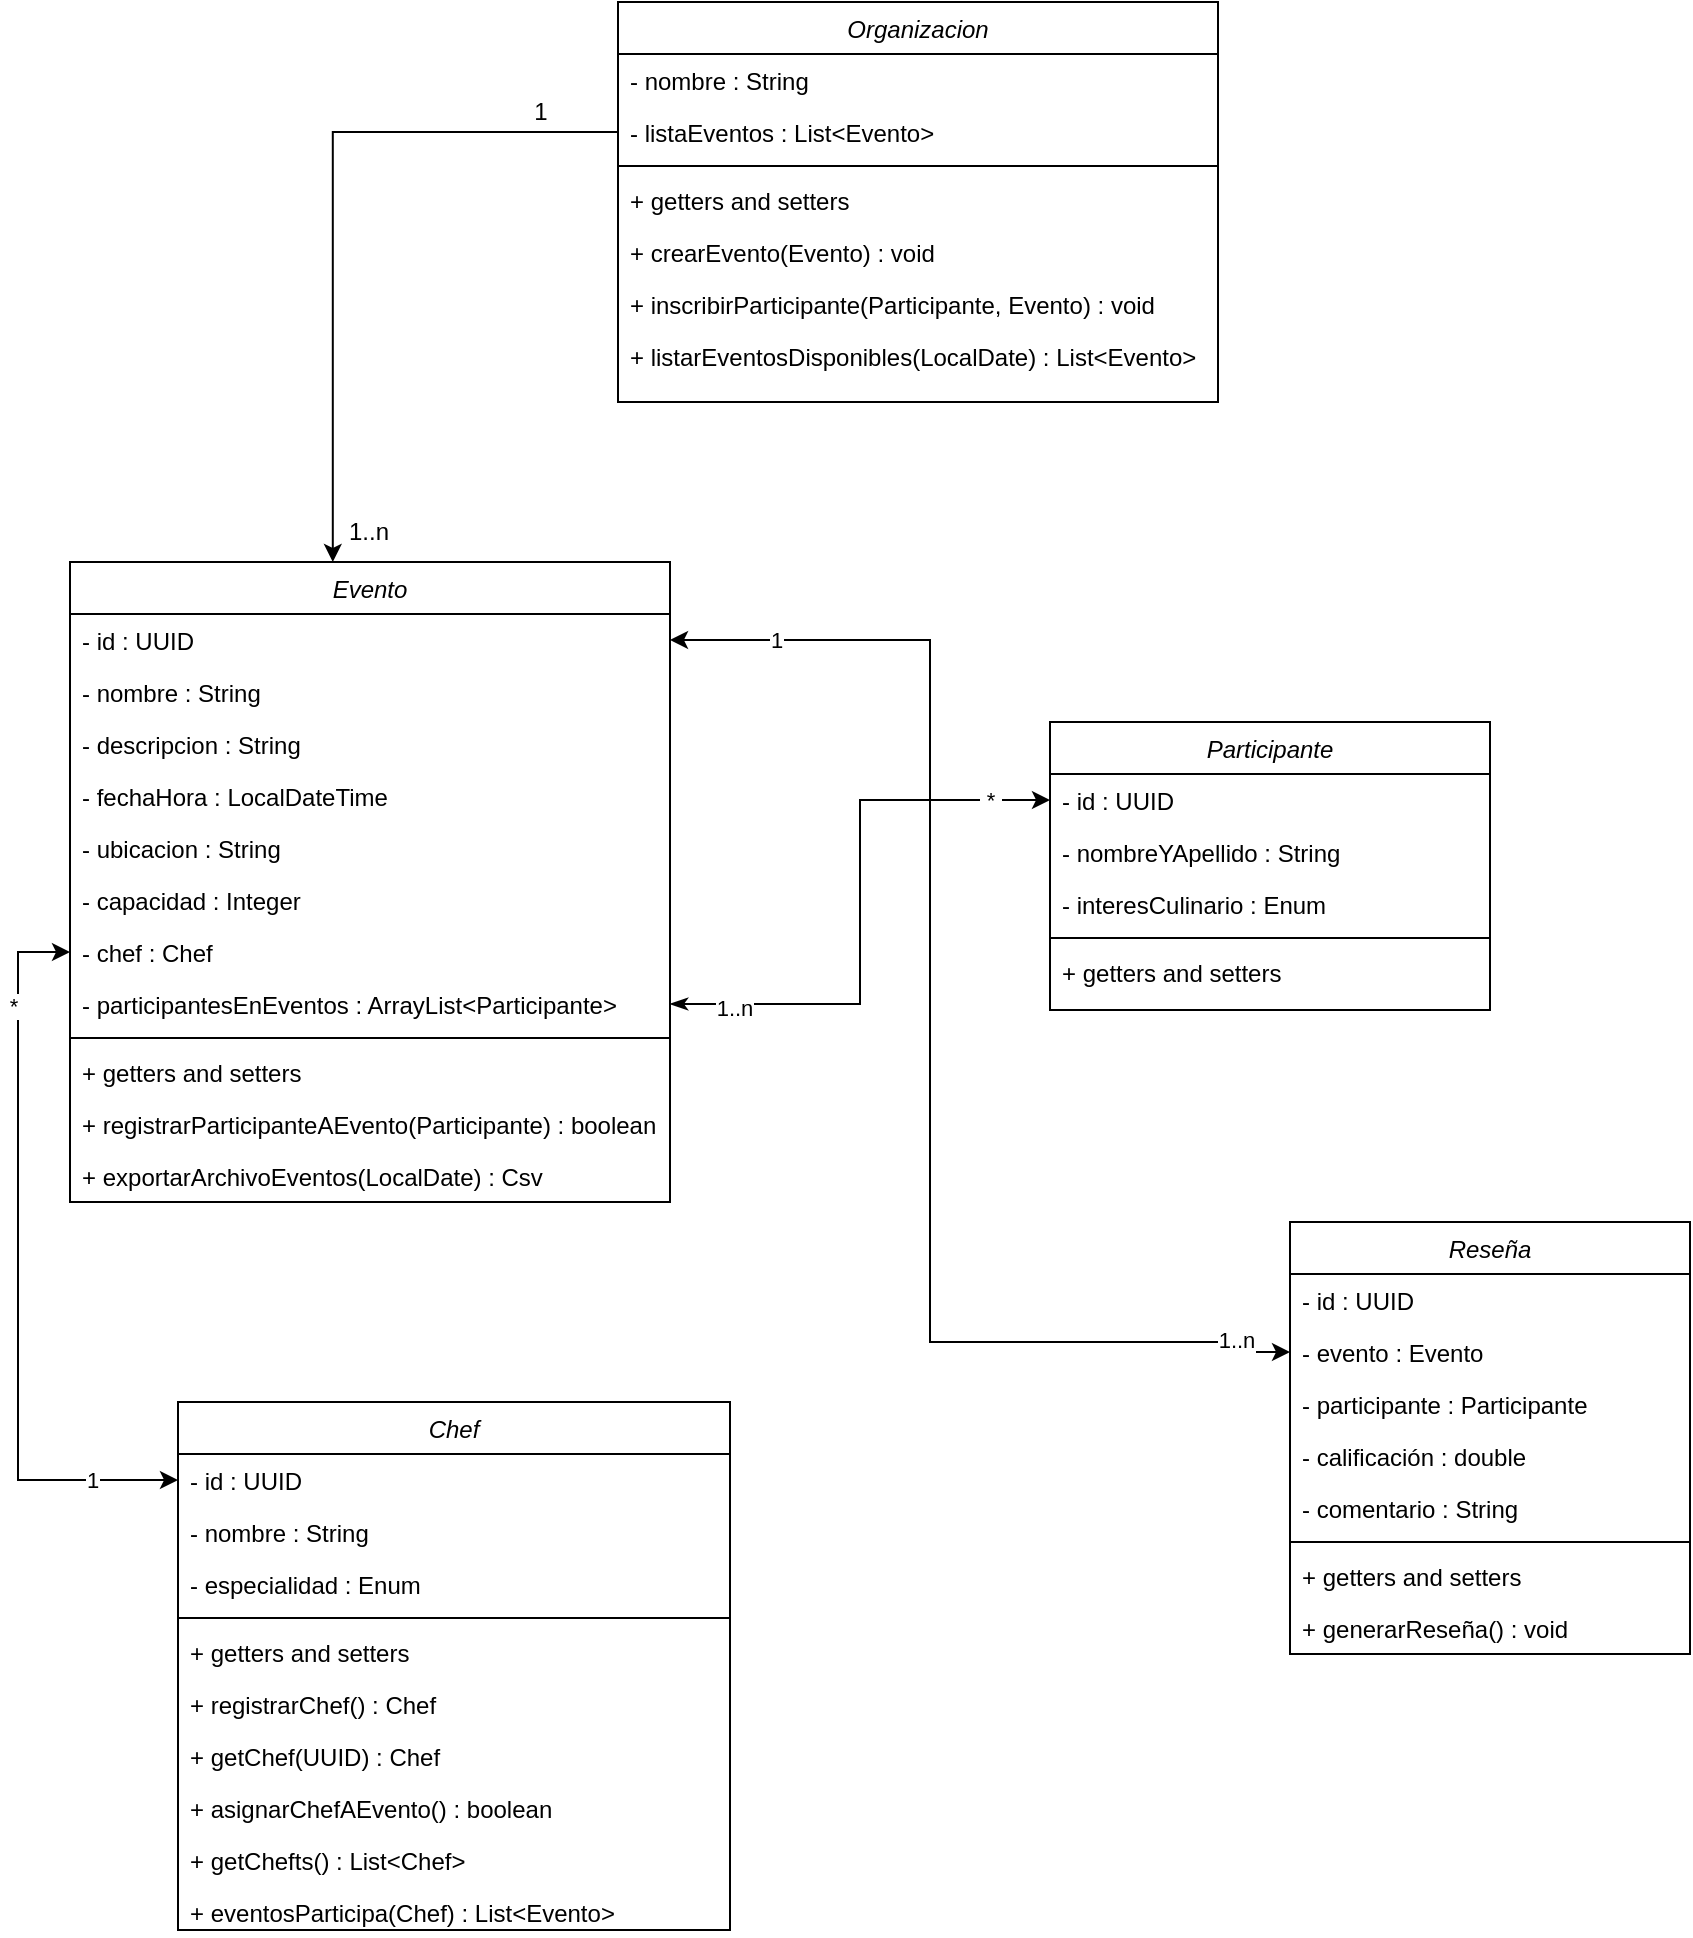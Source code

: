 <mxfile version="23.1.5" type="device">
  <diagram id="C5RBs43oDa-KdzZeNtuy" name="Page-1">
    <mxGraphModel dx="954" dy="674" grid="1" gridSize="10" guides="1" tooltips="1" connect="1" arrows="1" fold="1" page="1" pageScale="1" pageWidth="827" pageHeight="1169" math="0" shadow="0">
      <root>
        <mxCell id="WIyWlLk6GJQsqaUBKTNV-0" />
        <mxCell id="WIyWlLk6GJQsqaUBKTNV-1" parent="WIyWlLk6GJQsqaUBKTNV-0" />
        <mxCell id="zkfFHV4jXpPFQw0GAbJ--0" value="Chef" style="swimlane;fontStyle=2;align=center;verticalAlign=top;childLayout=stackLayout;horizontal=1;startSize=26;horizontalStack=0;resizeParent=1;resizeLast=0;collapsible=1;marginBottom=0;rounded=0;shadow=0;strokeWidth=1;" parent="WIyWlLk6GJQsqaUBKTNV-1" vertex="1">
          <mxGeometry x="114" y="720" width="276" height="264" as="geometry">
            <mxRectangle x="230" y="140" width="160" height="26" as="alternateBounds" />
          </mxGeometry>
        </mxCell>
        <mxCell id="zkfFHV4jXpPFQw0GAbJ--1" value="- id : UUID" style="text;align=left;verticalAlign=top;spacingLeft=4;spacingRight=4;overflow=hidden;rotatable=0;points=[[0,0.5],[1,0.5]];portConstraint=eastwest;" parent="zkfFHV4jXpPFQw0GAbJ--0" vertex="1">
          <mxGeometry y="26" width="276" height="26" as="geometry" />
        </mxCell>
        <mxCell id="KGZuncBPhr11wPIyPdsB-3" value="- nombre : String" style="text;align=left;verticalAlign=top;spacingLeft=4;spacingRight=4;overflow=hidden;rotatable=0;points=[[0,0.5],[1,0.5]];portConstraint=eastwest;" parent="zkfFHV4jXpPFQw0GAbJ--0" vertex="1">
          <mxGeometry y="52" width="276" height="26" as="geometry" />
        </mxCell>
        <mxCell id="KGZuncBPhr11wPIyPdsB-2" value="- especialidad : Enum" style="text;align=left;verticalAlign=top;spacingLeft=4;spacingRight=4;overflow=hidden;rotatable=0;points=[[0,0.5],[1,0.5]];portConstraint=eastwest;" parent="zkfFHV4jXpPFQw0GAbJ--0" vertex="1">
          <mxGeometry y="78" width="276" height="26" as="geometry" />
        </mxCell>
        <mxCell id="zkfFHV4jXpPFQw0GAbJ--4" value="" style="line;html=1;strokeWidth=1;align=left;verticalAlign=middle;spacingTop=-1;spacingLeft=3;spacingRight=3;rotatable=0;labelPosition=right;points=[];portConstraint=eastwest;" parent="zkfFHV4jXpPFQw0GAbJ--0" vertex="1">
          <mxGeometry y="104" width="276" height="8" as="geometry" />
        </mxCell>
        <mxCell id="zkfFHV4jXpPFQw0GAbJ--5" value="+ getters and setters" style="text;align=left;verticalAlign=top;spacingLeft=4;spacingRight=4;overflow=hidden;rotatable=0;points=[[0,0.5],[1,0.5]];portConstraint=eastwest;" parent="zkfFHV4jXpPFQw0GAbJ--0" vertex="1">
          <mxGeometry y="112" width="276" height="26" as="geometry" />
        </mxCell>
        <mxCell id="-o95lom4peiF-2TDfs_D-2" value="+ registrarChef() : Chef" style="text;align=left;verticalAlign=top;spacingLeft=4;spacingRight=4;overflow=hidden;rotatable=0;points=[[0,0.5],[1,0.5]];portConstraint=eastwest;" vertex="1" parent="zkfFHV4jXpPFQw0GAbJ--0">
          <mxGeometry y="138" width="276" height="26" as="geometry" />
        </mxCell>
        <mxCell id="-o95lom4peiF-2TDfs_D-7" value="+ getChef(UUID) : Chef" style="text;align=left;verticalAlign=top;spacingLeft=4;spacingRight=4;overflow=hidden;rotatable=0;points=[[0,0.5],[1,0.5]];portConstraint=eastwest;" vertex="1" parent="zkfFHV4jXpPFQw0GAbJ--0">
          <mxGeometry y="164" width="276" height="26" as="geometry" />
        </mxCell>
        <mxCell id="-o95lom4peiF-2TDfs_D-3" value="+ asignarChefAEvento() : boolean" style="text;align=left;verticalAlign=top;spacingLeft=4;spacingRight=4;overflow=hidden;rotatable=0;points=[[0,0.5],[1,0.5]];portConstraint=eastwest;" vertex="1" parent="zkfFHV4jXpPFQw0GAbJ--0">
          <mxGeometry y="190" width="276" height="26" as="geometry" />
        </mxCell>
        <mxCell id="-o95lom4peiF-2TDfs_D-5" value="+ getChefts() : List&lt;Chef&gt;" style="text;align=left;verticalAlign=top;spacingLeft=4;spacingRight=4;overflow=hidden;rotatable=0;points=[[0,0.5],[1,0.5]];portConstraint=eastwest;" vertex="1" parent="zkfFHV4jXpPFQw0GAbJ--0">
          <mxGeometry y="216" width="276" height="26" as="geometry" />
        </mxCell>
        <mxCell id="-o95lom4peiF-2TDfs_D-0" value="+ eventosParticipa(Chef) : List&lt;Evento&gt;" style="text;align=left;verticalAlign=top;spacingLeft=4;spacingRight=4;overflow=hidden;rotatable=0;points=[[0,0.5],[1,0.5]];portConstraint=eastwest;" vertex="1" parent="zkfFHV4jXpPFQw0GAbJ--0">
          <mxGeometry y="242" width="276" height="22" as="geometry" />
        </mxCell>
        <mxCell id="L-wcOWw1PUIB1mRJXQNM-1" value="Evento" style="swimlane;fontStyle=2;align=center;verticalAlign=top;childLayout=stackLayout;horizontal=1;startSize=26;horizontalStack=0;resizeParent=1;resizeLast=0;collapsible=1;marginBottom=0;rounded=0;shadow=0;strokeWidth=1;" parent="WIyWlLk6GJQsqaUBKTNV-1" vertex="1">
          <mxGeometry x="60" y="300" width="300" height="320" as="geometry">
            <mxRectangle x="230" y="140" width="160" height="26" as="alternateBounds" />
          </mxGeometry>
        </mxCell>
        <mxCell id="L-wcOWw1PUIB1mRJXQNM-2" value="- id : UUID" style="text;align=left;verticalAlign=top;spacingLeft=4;spacingRight=4;overflow=hidden;rotatable=0;points=[[0,0.5],[1,0.5]];portConstraint=eastwest;" parent="L-wcOWw1PUIB1mRJXQNM-1" vertex="1">
          <mxGeometry y="26" width="300" height="26" as="geometry" />
        </mxCell>
        <mxCell id="L-wcOWw1PUIB1mRJXQNM-10" value="- nombre : String" style="text;align=left;verticalAlign=top;spacingLeft=4;spacingRight=4;overflow=hidden;rotatable=0;points=[[0,0.5],[1,0.5]];portConstraint=eastwest;" parent="L-wcOWw1PUIB1mRJXQNM-1" vertex="1">
          <mxGeometry y="52" width="300" height="26" as="geometry" />
        </mxCell>
        <mxCell id="L-wcOWw1PUIB1mRJXQNM-9" value="- descripcion : String" style="text;align=left;verticalAlign=top;spacingLeft=4;spacingRight=4;overflow=hidden;rotatable=0;points=[[0,0.5],[1,0.5]];portConstraint=eastwest;" parent="L-wcOWw1PUIB1mRJXQNM-1" vertex="1">
          <mxGeometry y="78" width="300" height="26" as="geometry" />
        </mxCell>
        <mxCell id="L-wcOWw1PUIB1mRJXQNM-11" value="- fechaHora : LocalDateTime" style="text;align=left;verticalAlign=top;spacingLeft=4;spacingRight=4;overflow=hidden;rotatable=0;points=[[0,0.5],[1,0.5]];portConstraint=eastwest;" parent="L-wcOWw1PUIB1mRJXQNM-1" vertex="1">
          <mxGeometry y="104" width="300" height="26" as="geometry" />
        </mxCell>
        <mxCell id="L-wcOWw1PUIB1mRJXQNM-12" value="- ubicacion : String" style="text;align=left;verticalAlign=top;spacingLeft=4;spacingRight=4;overflow=hidden;rotatable=0;points=[[0,0.5],[1,0.5]];portConstraint=eastwest;" parent="L-wcOWw1PUIB1mRJXQNM-1" vertex="1">
          <mxGeometry y="130" width="300" height="26" as="geometry" />
        </mxCell>
        <mxCell id="L-wcOWw1PUIB1mRJXQNM-13" value="- capacidad : Integer" style="text;align=left;verticalAlign=top;spacingLeft=4;spacingRight=4;overflow=hidden;rotatable=0;points=[[0,0.5],[1,0.5]];portConstraint=eastwest;" parent="L-wcOWw1PUIB1mRJXQNM-1" vertex="1">
          <mxGeometry y="156" width="300" height="26" as="geometry" />
        </mxCell>
        <mxCell id="L-wcOWw1PUIB1mRJXQNM-14" value="- chef : Chef" style="text;align=left;verticalAlign=top;spacingLeft=4;spacingRight=4;overflow=hidden;rotatable=0;points=[[0,0.5],[1,0.5]];portConstraint=eastwest;" parent="L-wcOWw1PUIB1mRJXQNM-1" vertex="1">
          <mxGeometry y="182" width="300" height="26" as="geometry" />
        </mxCell>
        <mxCell id="SYPBV0uicCHIOYa86j9V-1" value="- participantesEnEventos : ArrayList&lt;Participante&gt;" style="text;align=left;verticalAlign=top;spacingLeft=4;spacingRight=4;overflow=hidden;rotatable=0;points=[[0,0.5],[1,0.5]];portConstraint=eastwest;" parent="L-wcOWw1PUIB1mRJXQNM-1" vertex="1">
          <mxGeometry y="208" width="300" height="26" as="geometry" />
        </mxCell>
        <mxCell id="L-wcOWw1PUIB1mRJXQNM-3" value="" style="line;html=1;strokeWidth=1;align=left;verticalAlign=middle;spacingTop=-1;spacingLeft=3;spacingRight=3;rotatable=0;labelPosition=right;points=[];portConstraint=eastwest;" parent="L-wcOWw1PUIB1mRJXQNM-1" vertex="1">
          <mxGeometry y="234" width="300" height="8" as="geometry" />
        </mxCell>
        <mxCell id="L-wcOWw1PUIB1mRJXQNM-4" value="+ getters and setters" style="text;align=left;verticalAlign=top;spacingLeft=4;spacingRight=4;overflow=hidden;rotatable=0;points=[[0,0.5],[1,0.5]];portConstraint=eastwest;" parent="L-wcOWw1PUIB1mRJXQNM-1" vertex="1">
          <mxGeometry y="242" width="300" height="26" as="geometry" />
        </mxCell>
        <mxCell id="-o95lom4peiF-2TDfs_D-1" value="+ registrarParticipanteAEvento(Participante) : boolean" style="text;align=left;verticalAlign=top;spacingLeft=4;spacingRight=4;overflow=hidden;rotatable=0;points=[[0,0.5],[1,0.5]];portConstraint=eastwest;" vertex="1" parent="L-wcOWw1PUIB1mRJXQNM-1">
          <mxGeometry y="268" width="300" height="26" as="geometry" />
        </mxCell>
        <mxCell id="0cnOEByZw1m67d4b2Y_T-19" value="+ exportarArchivoEventos(LocalDate) : Csv" style="text;align=left;verticalAlign=top;spacingLeft=4;spacingRight=4;overflow=hidden;rotatable=0;points=[[0,0.5],[1,0.5]];portConstraint=eastwest;" parent="L-wcOWw1PUIB1mRJXQNM-1" vertex="1">
          <mxGeometry y="294" width="300" height="26" as="geometry" />
        </mxCell>
        <mxCell id="L-wcOWw1PUIB1mRJXQNM-5" value="Participante" style="swimlane;fontStyle=2;align=center;verticalAlign=top;childLayout=stackLayout;horizontal=1;startSize=26;horizontalStack=0;resizeParent=1;resizeLast=0;collapsible=1;marginBottom=0;rounded=0;shadow=0;strokeWidth=1;" parent="WIyWlLk6GJQsqaUBKTNV-1" vertex="1">
          <mxGeometry x="550" y="380" width="220" height="144" as="geometry">
            <mxRectangle x="230" y="140" width="160" height="26" as="alternateBounds" />
          </mxGeometry>
        </mxCell>
        <mxCell id="L-wcOWw1PUIB1mRJXQNM-6" value="- id : UUID" style="text;align=left;verticalAlign=top;spacingLeft=4;spacingRight=4;overflow=hidden;rotatable=0;points=[[0,0.5],[1,0.5]];portConstraint=eastwest;" parent="L-wcOWw1PUIB1mRJXQNM-5" vertex="1">
          <mxGeometry y="26" width="220" height="26" as="geometry" />
        </mxCell>
        <mxCell id="L-wcOWw1PUIB1mRJXQNM-18" value="- nombreYApellido : String" style="text;align=left;verticalAlign=top;spacingLeft=4;spacingRight=4;overflow=hidden;rotatable=0;points=[[0,0.5],[1,0.5]];portConstraint=eastwest;" parent="L-wcOWw1PUIB1mRJXQNM-5" vertex="1">
          <mxGeometry y="52" width="220" height="26" as="geometry" />
        </mxCell>
        <mxCell id="L-wcOWw1PUIB1mRJXQNM-17" value="- interesCulinario : Enum" style="text;align=left;verticalAlign=top;spacingLeft=4;spacingRight=4;overflow=hidden;rotatable=0;points=[[0,0.5],[1,0.5]];portConstraint=eastwest;" parent="L-wcOWw1PUIB1mRJXQNM-5" vertex="1">
          <mxGeometry y="78" width="220" height="26" as="geometry" />
        </mxCell>
        <mxCell id="L-wcOWw1PUIB1mRJXQNM-7" value="" style="line;html=1;strokeWidth=1;align=left;verticalAlign=middle;spacingTop=-1;spacingLeft=3;spacingRight=3;rotatable=0;labelPosition=right;points=[];portConstraint=eastwest;" parent="L-wcOWw1PUIB1mRJXQNM-5" vertex="1">
          <mxGeometry y="104" width="220" height="8" as="geometry" />
        </mxCell>
        <mxCell id="L-wcOWw1PUIB1mRJXQNM-8" value="+ getters and setters" style="text;align=left;verticalAlign=top;spacingLeft=4;spacingRight=4;overflow=hidden;rotatable=0;points=[[0,0.5],[1,0.5]];portConstraint=eastwest;" parent="L-wcOWw1PUIB1mRJXQNM-5" vertex="1">
          <mxGeometry y="112" width="220" height="26" as="geometry" />
        </mxCell>
        <mxCell id="KGZuncBPhr11wPIyPdsB-4" value="Reseña" style="swimlane;fontStyle=2;align=center;verticalAlign=top;childLayout=stackLayout;horizontal=1;startSize=26;horizontalStack=0;resizeParent=1;resizeLast=0;collapsible=1;marginBottom=0;rounded=0;shadow=0;strokeWidth=1;" parent="WIyWlLk6GJQsqaUBKTNV-1" vertex="1">
          <mxGeometry x="670" y="630" width="200" height="216" as="geometry">
            <mxRectangle x="230" y="140" width="160" height="26" as="alternateBounds" />
          </mxGeometry>
        </mxCell>
        <mxCell id="KGZuncBPhr11wPIyPdsB-5" value="- id : UUID" style="text;align=left;verticalAlign=top;spacingLeft=4;spacingRight=4;overflow=hidden;rotatable=0;points=[[0,0.5],[1,0.5]];portConstraint=eastwest;" parent="KGZuncBPhr11wPIyPdsB-4" vertex="1">
          <mxGeometry y="26" width="200" height="26" as="geometry" />
        </mxCell>
        <mxCell id="KGZuncBPhr11wPIyPdsB-6" value="- evento : Evento" style="text;align=left;verticalAlign=top;spacingLeft=4;spacingRight=4;overflow=hidden;rotatable=0;points=[[0,0.5],[1,0.5]];portConstraint=eastwest;" parent="KGZuncBPhr11wPIyPdsB-4" vertex="1">
          <mxGeometry y="52" width="200" height="26" as="geometry" />
        </mxCell>
        <mxCell id="KGZuncBPhr11wPIyPdsB-7" value="- participante : Participante" style="text;align=left;verticalAlign=top;spacingLeft=4;spacingRight=4;overflow=hidden;rotatable=0;points=[[0,0.5],[1,0.5]];portConstraint=eastwest;" parent="KGZuncBPhr11wPIyPdsB-4" vertex="1">
          <mxGeometry y="78" width="200" height="26" as="geometry" />
        </mxCell>
        <mxCell id="KGZuncBPhr11wPIyPdsB-8" value="- calificación : double" style="text;align=left;verticalAlign=top;spacingLeft=4;spacingRight=4;overflow=hidden;rotatable=0;points=[[0,0.5],[1,0.5]];portConstraint=eastwest;" parent="KGZuncBPhr11wPIyPdsB-4" vertex="1">
          <mxGeometry y="104" width="200" height="26" as="geometry" />
        </mxCell>
        <mxCell id="KGZuncBPhr11wPIyPdsB-11" value="- comentario : String" style="text;align=left;verticalAlign=top;spacingLeft=4;spacingRight=4;overflow=hidden;rotatable=0;points=[[0,0.5],[1,0.5]];portConstraint=eastwest;" parent="KGZuncBPhr11wPIyPdsB-4" vertex="1">
          <mxGeometry y="130" width="200" height="26" as="geometry" />
        </mxCell>
        <mxCell id="KGZuncBPhr11wPIyPdsB-9" value="" style="line;html=1;strokeWidth=1;align=left;verticalAlign=middle;spacingTop=-1;spacingLeft=3;spacingRight=3;rotatable=0;labelPosition=right;points=[];portConstraint=eastwest;" parent="KGZuncBPhr11wPIyPdsB-4" vertex="1">
          <mxGeometry y="156" width="200" height="8" as="geometry" />
        </mxCell>
        <mxCell id="KGZuncBPhr11wPIyPdsB-10" value="+ getters and setters" style="text;align=left;verticalAlign=top;spacingLeft=4;spacingRight=4;overflow=hidden;rotatable=0;points=[[0,0.5],[1,0.5]];portConstraint=eastwest;" parent="KGZuncBPhr11wPIyPdsB-4" vertex="1">
          <mxGeometry y="164" width="200" height="26" as="geometry" />
        </mxCell>
        <mxCell id="0cnOEByZw1m67d4b2Y_T-16" value="+ generarReseña() : void" style="text;align=left;verticalAlign=top;spacingLeft=4;spacingRight=4;overflow=hidden;rotatable=0;points=[[0,0.5],[1,0.5]];portConstraint=eastwest;" parent="KGZuncBPhr11wPIyPdsB-4" vertex="1">
          <mxGeometry y="190" width="200" height="26" as="geometry" />
        </mxCell>
        <mxCell id="0cnOEByZw1m67d4b2Y_T-1" style="rounded=0;orthogonalLoop=1;jettySize=auto;html=1;exitX=0;exitY=0.5;exitDx=0;exitDy=0;entryX=0;entryY=0.5;entryDx=0;entryDy=0;edgeStyle=orthogonalEdgeStyle;startArrow=classic;startFill=1;" parent="WIyWlLk6GJQsqaUBKTNV-1" source="L-wcOWw1PUIB1mRJXQNM-14" target="zkfFHV4jXpPFQw0GAbJ--1" edge="1">
          <mxGeometry relative="1" as="geometry">
            <Array as="points">
              <mxPoint x="34" y="495" />
              <mxPoint x="34" y="759" />
            </Array>
          </mxGeometry>
        </mxCell>
        <mxCell id="-o95lom4peiF-2TDfs_D-18" value="*&amp;nbsp;" style="edgeLabel;html=1;align=center;verticalAlign=middle;resizable=0;points=[];" vertex="1" connectable="0" parent="0cnOEByZw1m67d4b2Y_T-1">
          <mxGeometry x="-0.714" y="-1" relative="1" as="geometry">
            <mxPoint as="offset" />
          </mxGeometry>
        </mxCell>
        <mxCell id="-o95lom4peiF-2TDfs_D-19" value="1" style="edgeLabel;html=1;align=center;verticalAlign=middle;resizable=0;points=[];" vertex="1" connectable="0" parent="0cnOEByZw1m67d4b2Y_T-1">
          <mxGeometry x="0.768" relative="1" as="geometry">
            <mxPoint as="offset" />
          </mxGeometry>
        </mxCell>
        <mxCell id="0cnOEByZw1m67d4b2Y_T-3" value="Organizacion" style="swimlane;fontStyle=2;align=center;verticalAlign=top;childLayout=stackLayout;horizontal=1;startSize=26;horizontalStack=0;resizeParent=1;resizeLast=0;collapsible=1;marginBottom=0;rounded=0;shadow=0;strokeWidth=1;" parent="WIyWlLk6GJQsqaUBKTNV-1" vertex="1">
          <mxGeometry x="334" y="20" width="300" height="200" as="geometry">
            <mxRectangle x="230" y="140" width="160" height="26" as="alternateBounds" />
          </mxGeometry>
        </mxCell>
        <mxCell id="SYPBV0uicCHIOYa86j9V-8" value="- nombre : String" style="text;align=left;verticalAlign=top;spacingLeft=4;spacingRight=4;overflow=hidden;rotatable=0;points=[[0,0.5],[1,0.5]];portConstraint=eastwest;" parent="0cnOEByZw1m67d4b2Y_T-3" vertex="1">
          <mxGeometry y="26" width="300" height="26" as="geometry" />
        </mxCell>
        <mxCell id="0cnOEByZw1m67d4b2Y_T-7" value="- listaEventos : List&lt;Evento&gt;" style="text;align=left;verticalAlign=top;spacingLeft=4;spacingRight=4;overflow=hidden;rotatable=0;points=[[0,0.5],[1,0.5]];portConstraint=eastwest;" parent="0cnOEByZw1m67d4b2Y_T-3" vertex="1">
          <mxGeometry y="52" width="300" height="26" as="geometry" />
        </mxCell>
        <mxCell id="0cnOEByZw1m67d4b2Y_T-8" value="" style="line;html=1;strokeWidth=1;align=left;verticalAlign=middle;spacingTop=-1;spacingLeft=3;spacingRight=3;rotatable=0;labelPosition=right;points=[];portConstraint=eastwest;" parent="0cnOEByZw1m67d4b2Y_T-3" vertex="1">
          <mxGeometry y="78" width="300" height="8" as="geometry" />
        </mxCell>
        <mxCell id="0cnOEByZw1m67d4b2Y_T-9" value="+ getters and setters" style="text;align=left;verticalAlign=top;spacingLeft=4;spacingRight=4;overflow=hidden;rotatable=0;points=[[0,0.5],[1,0.5]];portConstraint=eastwest;" parent="0cnOEByZw1m67d4b2Y_T-3" vertex="1">
          <mxGeometry y="86" width="300" height="26" as="geometry" />
        </mxCell>
        <mxCell id="0cnOEByZw1m67d4b2Y_T-10" value="+ crearEvento(Evento) : void" style="text;align=left;verticalAlign=top;spacingLeft=4;spacingRight=4;overflow=hidden;rotatable=0;points=[[0,0.5],[1,0.5]];portConstraint=eastwest;" parent="0cnOEByZw1m67d4b2Y_T-3" vertex="1">
          <mxGeometry y="112" width="300" height="26" as="geometry" />
        </mxCell>
        <mxCell id="0cnOEByZw1m67d4b2Y_T-13" value="+ inscribirParticipante(Participante, Evento) : void" style="text;align=left;verticalAlign=top;spacingLeft=4;spacingRight=4;overflow=hidden;rotatable=0;points=[[0,0.5],[1,0.5]];portConstraint=eastwest;" parent="0cnOEByZw1m67d4b2Y_T-3" vertex="1">
          <mxGeometry y="138" width="300" height="26" as="geometry" />
        </mxCell>
        <mxCell id="0cnOEByZw1m67d4b2Y_T-18" value="+ listarEventosDisponibles(LocalDate) : List&lt;Evento&gt;" style="text;align=left;verticalAlign=top;spacingLeft=4;spacingRight=4;overflow=hidden;rotatable=0;points=[[0,0.5],[1,0.5]];portConstraint=eastwest;" parent="0cnOEByZw1m67d4b2Y_T-3" vertex="1">
          <mxGeometry y="164" width="300" height="26" as="geometry" />
        </mxCell>
        <mxCell id="0cnOEByZw1m67d4b2Y_T-11" style="edgeStyle=orthogonalEdgeStyle;rounded=0;orthogonalLoop=1;jettySize=auto;html=1;exitX=0;exitY=0.5;exitDx=0;exitDy=0;entryX=0.438;entryY=0;entryDx=0;entryDy=0;entryPerimeter=0;startArrow=none;startFill=0;" parent="WIyWlLk6GJQsqaUBKTNV-1" source="0cnOEByZw1m67d4b2Y_T-7" target="L-wcOWw1PUIB1mRJXQNM-1" edge="1">
          <mxGeometry relative="1" as="geometry" />
        </mxCell>
        <mxCell id="SYPBV0uicCHIOYa86j9V-0" style="edgeStyle=orthogonalEdgeStyle;rounded=0;orthogonalLoop=1;jettySize=auto;html=1;exitX=1;exitY=0.5;exitDx=0;exitDy=0;startArrow=classicThin;startFill=1;" parent="WIyWlLk6GJQsqaUBKTNV-1" source="SYPBV0uicCHIOYa86j9V-1" target="L-wcOWw1PUIB1mRJXQNM-6" edge="1">
          <mxGeometry relative="1" as="geometry" />
        </mxCell>
        <mxCell id="-o95lom4peiF-2TDfs_D-16" value="&amp;nbsp;*&amp;nbsp;" style="edgeLabel;html=1;align=center;verticalAlign=middle;resizable=0;points=[];" vertex="1" connectable="0" parent="SYPBV0uicCHIOYa86j9V-0">
          <mxGeometry x="0.795" relative="1" as="geometry">
            <mxPoint as="offset" />
          </mxGeometry>
        </mxCell>
        <mxCell id="-o95lom4peiF-2TDfs_D-17" value="1..n" style="edgeLabel;html=1;align=center;verticalAlign=middle;resizable=0;points=[];" vertex="1" connectable="0" parent="SYPBV0uicCHIOYa86j9V-0">
          <mxGeometry x="-0.784" y="-2" relative="1" as="geometry">
            <mxPoint as="offset" />
          </mxGeometry>
        </mxCell>
        <mxCell id="SYPBV0uicCHIOYa86j9V-9" value="1" style="text;html=1;align=center;verticalAlign=middle;resizable=0;points=[];autosize=1;strokeColor=none;fillColor=none;" parent="WIyWlLk6GJQsqaUBKTNV-1" vertex="1">
          <mxGeometry x="280" y="60" width="30" height="30" as="geometry" />
        </mxCell>
        <mxCell id="SYPBV0uicCHIOYa86j9V-10" value="1..n" style="text;html=1;align=center;verticalAlign=middle;resizable=0;points=[];autosize=1;strokeColor=none;fillColor=none;" parent="WIyWlLk6GJQsqaUBKTNV-1" vertex="1">
          <mxGeometry x="189" y="270" width="40" height="30" as="geometry" />
        </mxCell>
        <mxCell id="-o95lom4peiF-2TDfs_D-9" style="edgeStyle=orthogonalEdgeStyle;rounded=0;orthogonalLoop=1;jettySize=auto;html=1;startArrow=classic;startFill=1;entryX=0;entryY=0.5;entryDx=0;entryDy=0;" edge="1" parent="WIyWlLk6GJQsqaUBKTNV-1" source="L-wcOWw1PUIB1mRJXQNM-2" target="KGZuncBPhr11wPIyPdsB-6">
          <mxGeometry relative="1" as="geometry">
            <Array as="points">
              <mxPoint x="490" y="339" />
              <mxPoint x="490" y="690" />
              <mxPoint x="650" y="690" />
              <mxPoint x="650" y="695" />
            </Array>
          </mxGeometry>
        </mxCell>
        <mxCell id="-o95lom4peiF-2TDfs_D-12" value="1" style="edgeLabel;html=1;align=center;verticalAlign=middle;resizable=0;points=[];" vertex="1" connectable="0" parent="-o95lom4peiF-2TDfs_D-9">
          <mxGeometry x="-0.843" relative="1" as="geometry">
            <mxPoint as="offset" />
          </mxGeometry>
        </mxCell>
        <mxCell id="-o95lom4peiF-2TDfs_D-13" value="1..n" style="edgeLabel;html=1;align=center;verticalAlign=middle;resizable=0;points=[];" vertex="1" connectable="0" parent="-o95lom4peiF-2TDfs_D-9">
          <mxGeometry x="0.902" y="1" relative="1" as="geometry">
            <mxPoint as="offset" />
          </mxGeometry>
        </mxCell>
      </root>
    </mxGraphModel>
  </diagram>
</mxfile>
